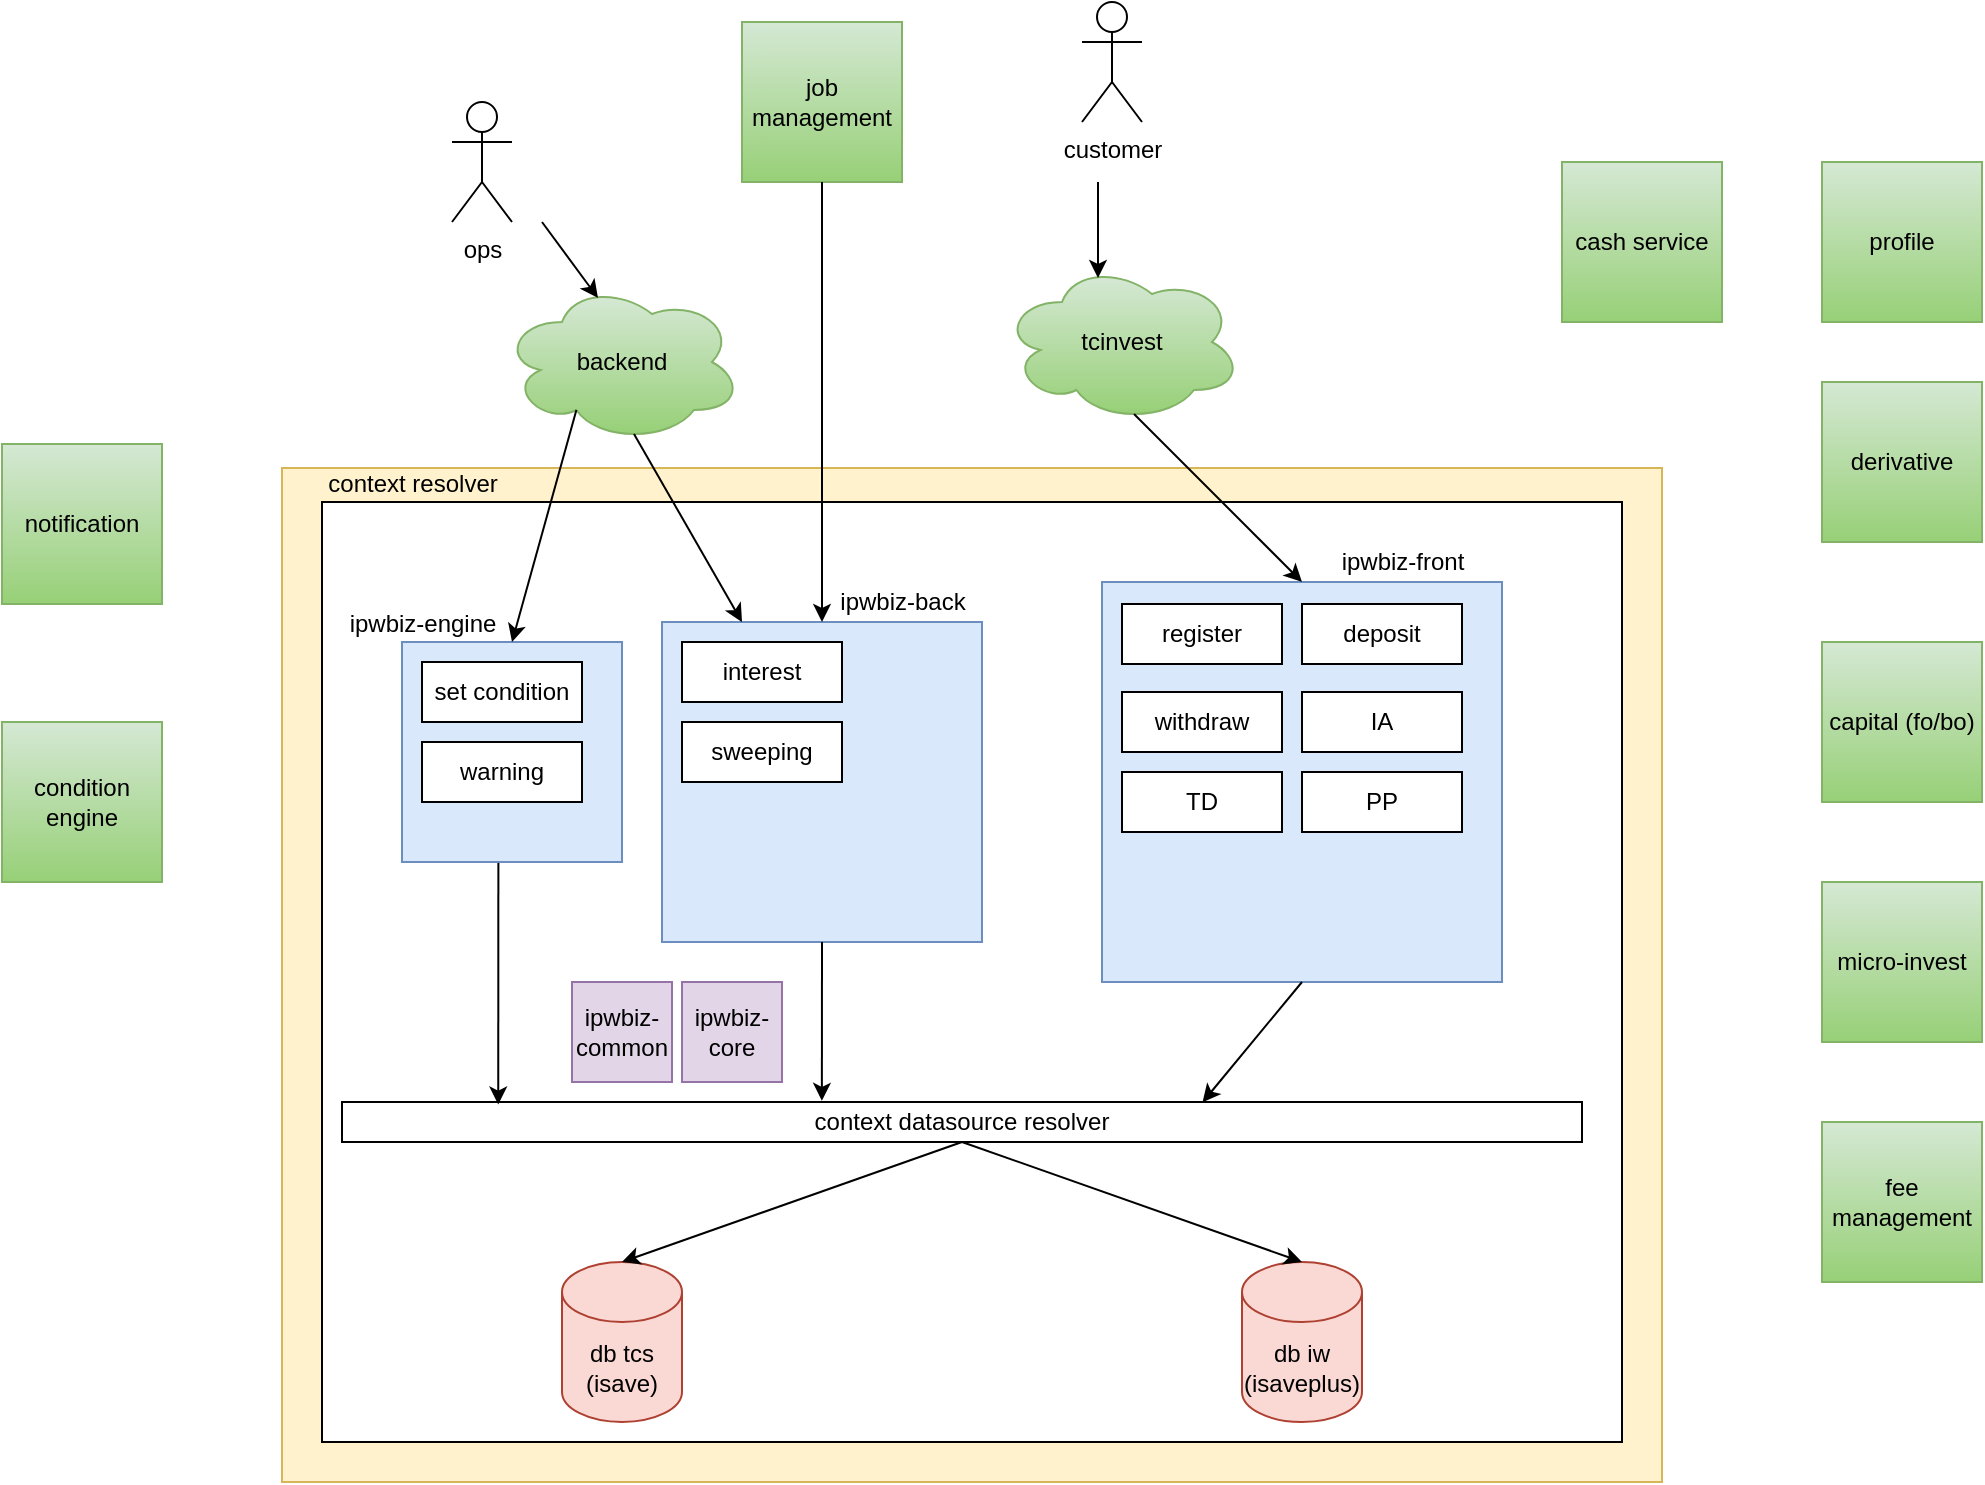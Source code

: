 <mxfile version="20.8.17" type="github">
  <diagram name="Page-1" id="CuIOyepShDtRep_bbHt4">
    <mxGraphModel dx="2212" dy="807" grid="1" gridSize="10" guides="1" tooltips="1" connect="1" arrows="1" fold="1" page="1" pageScale="1" pageWidth="850" pageHeight="1100" math="0" shadow="0">
      <root>
        <mxCell id="0" />
        <mxCell id="1" parent="0" />
        <mxCell id="YSir1D6mhCq9qJEjGifS-20" value="" style="rounded=0;whiteSpace=wrap;html=1;fillColor=#fff2cc;strokeColor=#d6b656;" vertex="1" parent="1">
          <mxGeometry x="50" y="283" width="690" height="507" as="geometry" />
        </mxCell>
        <mxCell id="YSir1D6mhCq9qJEjGifS-39" value="" style="rounded=0;whiteSpace=wrap;html=1;" vertex="1" parent="1">
          <mxGeometry x="70" y="300" width="650" height="470" as="geometry" />
        </mxCell>
        <mxCell id="YSir1D6mhCq9qJEjGifS-2" value="" style="whiteSpace=wrap;html=1;aspect=fixed;fillColor=#dae8fc;strokeColor=#6c8ebf;" vertex="1" parent="1">
          <mxGeometry x="110" y="370" width="110" height="110" as="geometry" />
        </mxCell>
        <mxCell id="YSir1D6mhCq9qJEjGifS-3" value="" style="whiteSpace=wrap;html=1;aspect=fixed;fillColor=#dae8fc;strokeColor=#6c8ebf;" vertex="1" parent="1">
          <mxGeometry x="460" y="340" width="200" height="200" as="geometry" />
        </mxCell>
        <mxCell id="YSir1D6mhCq9qJEjGifS-4" value="" style="whiteSpace=wrap;html=1;aspect=fixed;fillColor=#dae8fc;strokeColor=#6c8ebf;" vertex="1" parent="1">
          <mxGeometry x="240" y="360" width="160" height="160" as="geometry" />
        </mxCell>
        <mxCell id="YSir1D6mhCq9qJEjGifS-5" value="tcinvest" style="ellipse;shape=cloud;whiteSpace=wrap;html=1;fillColor=#d5e8d4;gradientColor=#97d077;strokeColor=#82b366;" vertex="1" parent="1">
          <mxGeometry x="410" y="180" width="120" height="80" as="geometry" />
        </mxCell>
        <mxCell id="YSir1D6mhCq9qJEjGifS-6" value="customer" style="shape=umlActor;verticalLabelPosition=bottom;verticalAlign=top;html=1;outlineConnect=0;" vertex="1" parent="1">
          <mxGeometry x="450" y="50" width="30" height="60" as="geometry" />
        </mxCell>
        <mxCell id="YSir1D6mhCq9qJEjGifS-7" value="" style="endArrow=classic;html=1;rounded=0;entryX=0.4;entryY=0.1;entryDx=0;entryDy=0;entryPerimeter=0;" edge="1" parent="1" target="YSir1D6mhCq9qJEjGifS-5">
          <mxGeometry width="50" height="50" relative="1" as="geometry">
            <mxPoint x="458" y="140" as="sourcePoint" />
            <mxPoint x="460" y="290" as="targetPoint" />
          </mxGeometry>
        </mxCell>
        <mxCell id="YSir1D6mhCq9qJEjGifS-8" value="backend" style="ellipse;shape=cloud;whiteSpace=wrap;html=1;fillColor=#d5e8d4;gradientColor=#97d077;strokeColor=#82b366;" vertex="1" parent="1">
          <mxGeometry x="160" y="190" width="120" height="80" as="geometry" />
        </mxCell>
        <mxCell id="YSir1D6mhCq9qJEjGifS-9" value="ops" style="shape=umlActor;verticalLabelPosition=bottom;verticalAlign=top;html=1;outlineConnect=0;" vertex="1" parent="1">
          <mxGeometry x="135" y="100" width="30" height="60" as="geometry" />
        </mxCell>
        <mxCell id="YSir1D6mhCq9qJEjGifS-14" value="" style="endArrow=classic;html=1;rounded=0;entryX=0.4;entryY=0.1;entryDx=0;entryDy=0;entryPerimeter=0;" edge="1" parent="1" target="YSir1D6mhCq9qJEjGifS-8">
          <mxGeometry width="50" height="50" relative="1" as="geometry">
            <mxPoint x="180" y="160" as="sourcePoint" />
            <mxPoint x="330" y="220" as="targetPoint" />
          </mxGeometry>
        </mxCell>
        <mxCell id="YSir1D6mhCq9qJEjGifS-15" value="db tcs&lt;br&gt;(isave)" style="shape=cylinder3;whiteSpace=wrap;html=1;boundedLbl=1;backgroundOutline=1;size=15;fillColor=#fad9d5;strokeColor=#ae4132;" vertex="1" parent="1">
          <mxGeometry x="190" y="680" width="60" height="80" as="geometry" />
        </mxCell>
        <mxCell id="YSir1D6mhCq9qJEjGifS-16" value="db iw&lt;br&gt;(isaveplus)" style="shape=cylinder3;whiteSpace=wrap;html=1;boundedLbl=1;backgroundOutline=1;size=15;fillColor=#fad9d5;strokeColor=#ae4132;" vertex="1" parent="1">
          <mxGeometry x="530" y="680" width="60" height="80" as="geometry" />
        </mxCell>
        <mxCell id="YSir1D6mhCq9qJEjGifS-25" value="" style="endArrow=classic;html=1;rounded=0;fontSize=12;exitX=0.31;exitY=0.8;exitDx=0;exitDy=0;exitPerimeter=0;entryX=0.5;entryY=0;entryDx=0;entryDy=0;" edge="1" parent="1" source="YSir1D6mhCq9qJEjGifS-8" target="YSir1D6mhCq9qJEjGifS-2">
          <mxGeometry width="50" height="50" relative="1" as="geometry">
            <mxPoint x="270" y="380" as="sourcePoint" />
            <mxPoint x="320" y="330" as="targetPoint" />
          </mxGeometry>
        </mxCell>
        <mxCell id="YSir1D6mhCq9qJEjGifS-26" value="" style="endArrow=classic;html=1;rounded=0;fontSize=12;exitX=0.55;exitY=0.95;exitDx=0;exitDy=0;exitPerimeter=0;entryX=0.25;entryY=0;entryDx=0;entryDy=0;" edge="1" parent="1" source="YSir1D6mhCq9qJEjGifS-8" target="YSir1D6mhCq9qJEjGifS-4">
          <mxGeometry width="50" height="50" relative="1" as="geometry">
            <mxPoint x="270" y="310" as="sourcePoint" />
            <mxPoint x="320" y="260" as="targetPoint" />
          </mxGeometry>
        </mxCell>
        <mxCell id="YSir1D6mhCq9qJEjGifS-27" value="job management" style="whiteSpace=wrap;html=1;aspect=fixed;fillColor=#d5e8d4;gradientColor=#97d077;strokeColor=#82b366;" vertex="1" parent="1">
          <mxGeometry x="280" y="60" width="80" height="80" as="geometry" />
        </mxCell>
        <mxCell id="YSir1D6mhCq9qJEjGifS-28" value="" style="endArrow=classic;html=1;rounded=0;fontSize=12;exitX=0.5;exitY=1;exitDx=0;exitDy=0;entryX=0.5;entryY=0;entryDx=0;entryDy=0;" edge="1" parent="1" source="YSir1D6mhCq9qJEjGifS-27" target="YSir1D6mhCq9qJEjGifS-4">
          <mxGeometry width="50" height="50" relative="1" as="geometry">
            <mxPoint x="300" y="310" as="sourcePoint" />
            <mxPoint x="350" y="260" as="targetPoint" />
          </mxGeometry>
        </mxCell>
        <mxCell id="YSir1D6mhCq9qJEjGifS-30" value="context datasource resolver" style="rounded=0;whiteSpace=wrap;html=1;fontSize=12;" vertex="1" parent="1">
          <mxGeometry x="80" y="600" width="620" height="20" as="geometry" />
        </mxCell>
        <mxCell id="YSir1D6mhCq9qJEjGifS-32" value="" style="endArrow=classic;html=1;rounded=0;fontSize=12;exitX=0.438;exitY=1.004;exitDx=0;exitDy=0;exitPerimeter=0;entryX=0.126;entryY=0.064;entryDx=0;entryDy=0;entryPerimeter=0;" edge="1" parent="1" source="YSir1D6mhCq9qJEjGifS-2" target="YSir1D6mhCq9qJEjGifS-30">
          <mxGeometry width="50" height="50" relative="1" as="geometry">
            <mxPoint x="330" y="630" as="sourcePoint" />
            <mxPoint x="380" y="580" as="targetPoint" />
          </mxGeometry>
        </mxCell>
        <mxCell id="YSir1D6mhCq9qJEjGifS-33" value="" style="endArrow=classic;html=1;rounded=0;fontSize=12;exitX=0.5;exitY=1;exitDx=0;exitDy=0;entryX=0.387;entryY=-0.029;entryDx=0;entryDy=0;entryPerimeter=0;" edge="1" parent="1" source="YSir1D6mhCq9qJEjGifS-4" target="YSir1D6mhCq9qJEjGifS-30">
          <mxGeometry width="50" height="50" relative="1" as="geometry">
            <mxPoint x="330" y="630" as="sourcePoint" />
            <mxPoint x="380" y="580" as="targetPoint" />
          </mxGeometry>
        </mxCell>
        <mxCell id="YSir1D6mhCq9qJEjGifS-34" value="" style="endArrow=classic;html=1;rounded=0;fontSize=12;exitX=0.5;exitY=1;exitDx=0;exitDy=0;entryX=0.694;entryY=0.008;entryDx=0;entryDy=0;entryPerimeter=0;" edge="1" parent="1" source="YSir1D6mhCq9qJEjGifS-3" target="YSir1D6mhCq9qJEjGifS-30">
          <mxGeometry width="50" height="50" relative="1" as="geometry">
            <mxPoint x="330" y="630" as="sourcePoint" />
            <mxPoint x="380" y="580" as="targetPoint" />
          </mxGeometry>
        </mxCell>
        <mxCell id="YSir1D6mhCq9qJEjGifS-35" value="" style="endArrow=classic;html=1;rounded=0;fontSize=12;entryX=0.5;entryY=0;entryDx=0;entryDy=0;entryPerimeter=0;exitX=0.5;exitY=1;exitDx=0;exitDy=0;" edge="1" parent="1" source="YSir1D6mhCq9qJEjGifS-30" target="YSir1D6mhCq9qJEjGifS-15">
          <mxGeometry width="50" height="50" relative="1" as="geometry">
            <mxPoint x="330" y="630" as="sourcePoint" />
            <mxPoint x="380" y="580" as="targetPoint" />
          </mxGeometry>
        </mxCell>
        <mxCell id="YSir1D6mhCq9qJEjGifS-36" value="" style="endArrow=classic;html=1;rounded=0;fontSize=12;entryX=0.5;entryY=0;entryDx=0;entryDy=0;entryPerimeter=0;" edge="1" parent="1" target="YSir1D6mhCq9qJEjGifS-16">
          <mxGeometry width="50" height="50" relative="1" as="geometry">
            <mxPoint x="390" y="620" as="sourcePoint" />
            <mxPoint x="380" y="580" as="targetPoint" />
          </mxGeometry>
        </mxCell>
        <mxCell id="YSir1D6mhCq9qJEjGifS-37" value="" style="endArrow=classic;html=1;rounded=0;fontSize=12;exitX=0.55;exitY=0.95;exitDx=0;exitDy=0;exitPerimeter=0;entryX=0.5;entryY=0;entryDx=0;entryDy=0;" edge="1" parent="1" source="YSir1D6mhCq9qJEjGifS-5" target="YSir1D6mhCq9qJEjGifS-3">
          <mxGeometry width="50" height="50" relative="1" as="geometry">
            <mxPoint x="370" y="440" as="sourcePoint" />
            <mxPoint x="420" y="390" as="targetPoint" />
          </mxGeometry>
        </mxCell>
        <mxCell id="YSir1D6mhCq9qJEjGifS-41" value="&lt;span style=&quot;font-weight: normal;&quot;&gt;context resolver&lt;/span&gt;" style="text;strokeColor=none;fillColor=none;html=1;fontSize=12;fontStyle=1;verticalAlign=middle;align=center;" vertex="1" parent="1">
          <mxGeometry x="65" y="271" width="100" height="40" as="geometry" />
        </mxCell>
        <mxCell id="YSir1D6mhCq9qJEjGifS-42" value="cash service" style="whiteSpace=wrap;html=1;aspect=fixed;fillColor=#d5e8d4;gradientColor=#97d077;strokeColor=#82b366;" vertex="1" parent="1">
          <mxGeometry x="690" y="130" width="80" height="80" as="geometry" />
        </mxCell>
        <mxCell id="YSir1D6mhCq9qJEjGifS-43" value="derivative" style="whiteSpace=wrap;html=1;aspect=fixed;fillColor=#d5e8d4;gradientColor=#97d077;strokeColor=#82b366;" vertex="1" parent="1">
          <mxGeometry x="820" y="240" width="80" height="80" as="geometry" />
        </mxCell>
        <mxCell id="YSir1D6mhCq9qJEjGifS-44" value="capital (fo/bo)" style="whiteSpace=wrap;html=1;aspect=fixed;fillColor=#d5e8d4;gradientColor=#97d077;strokeColor=#82b366;" vertex="1" parent="1">
          <mxGeometry x="820" y="370" width="80" height="80" as="geometry" />
        </mxCell>
        <mxCell id="YSir1D6mhCq9qJEjGifS-45" value="micro-invest" style="whiteSpace=wrap;html=1;aspect=fixed;fillColor=#d5e8d4;gradientColor=#97d077;strokeColor=#82b366;" vertex="1" parent="1">
          <mxGeometry x="820" y="490" width="80" height="80" as="geometry" />
        </mxCell>
        <mxCell id="YSir1D6mhCq9qJEjGifS-46" value="fee management" style="whiteSpace=wrap;html=1;aspect=fixed;fillColor=#d5e8d4;gradientColor=#97d077;strokeColor=#82b366;" vertex="1" parent="1">
          <mxGeometry x="820" y="610" width="80" height="80" as="geometry" />
        </mxCell>
        <mxCell id="YSir1D6mhCq9qJEjGifS-47" value="condition engine" style="whiteSpace=wrap;html=1;aspect=fixed;fillColor=#d5e8d4;gradientColor=#97d077;strokeColor=#82b366;" vertex="1" parent="1">
          <mxGeometry x="-90" y="410" width="80" height="80" as="geometry" />
        </mxCell>
        <mxCell id="YSir1D6mhCq9qJEjGifS-48" value="profile" style="whiteSpace=wrap;html=1;aspect=fixed;fillColor=#d5e8d4;gradientColor=#97d077;strokeColor=#82b366;" vertex="1" parent="1">
          <mxGeometry x="820" y="130" width="80" height="80" as="geometry" />
        </mxCell>
        <mxCell id="YSir1D6mhCq9qJEjGifS-49" value="notification" style="whiteSpace=wrap;html=1;aspect=fixed;fillColor=#d5e8d4;gradientColor=#97d077;strokeColor=#82b366;" vertex="1" parent="1">
          <mxGeometry x="-90" y="271" width="80" height="80" as="geometry" />
        </mxCell>
        <mxCell id="YSir1D6mhCq9qJEjGifS-52" value="deposit" style="rounded=0;whiteSpace=wrap;html=1;fontSize=12;" vertex="1" parent="1">
          <mxGeometry x="560" y="351" width="80" height="30" as="geometry" />
        </mxCell>
        <mxCell id="YSir1D6mhCq9qJEjGifS-54" value="withdraw" style="rounded=0;whiteSpace=wrap;html=1;fontSize=12;" vertex="1" parent="1">
          <mxGeometry x="470" y="395" width="80" height="30" as="geometry" />
        </mxCell>
        <mxCell id="YSir1D6mhCq9qJEjGifS-55" value="TD" style="rounded=0;whiteSpace=wrap;html=1;fontSize=12;" vertex="1" parent="1">
          <mxGeometry x="470" y="435" width="80" height="30" as="geometry" />
        </mxCell>
        <mxCell id="YSir1D6mhCq9qJEjGifS-56" value="&lt;span style=&quot;font-weight: normal;&quot;&gt;ipwbiz-front&lt;/span&gt;" style="text;strokeColor=none;fillColor=none;html=1;fontSize=12;fontStyle=1;verticalAlign=middle;align=center;" vertex="1" parent="1">
          <mxGeometry x="560" y="310" width="100" height="40" as="geometry" />
        </mxCell>
        <mxCell id="YSir1D6mhCq9qJEjGifS-57" value="IA" style="rounded=0;whiteSpace=wrap;html=1;fontSize=12;" vertex="1" parent="1">
          <mxGeometry x="560" y="395" width="80" height="30" as="geometry" />
        </mxCell>
        <mxCell id="YSir1D6mhCq9qJEjGifS-58" value="sweeping" style="rounded=0;whiteSpace=wrap;html=1;fontSize=12;" vertex="1" parent="1">
          <mxGeometry x="250" y="410" width="80" height="30" as="geometry" />
        </mxCell>
        <mxCell id="YSir1D6mhCq9qJEjGifS-59" value="PP" style="rounded=0;whiteSpace=wrap;html=1;fontSize=12;" vertex="1" parent="1">
          <mxGeometry x="560" y="435" width="80" height="30" as="geometry" />
        </mxCell>
        <mxCell id="YSir1D6mhCq9qJEjGifS-60" value="interest" style="rounded=0;whiteSpace=wrap;html=1;fontSize=12;" vertex="1" parent="1">
          <mxGeometry x="250" y="370" width="80" height="30" as="geometry" />
        </mxCell>
        <mxCell id="YSir1D6mhCq9qJEjGifS-62" value="&lt;span style=&quot;font-weight: normal;&quot;&gt;ipwbiz-back&lt;/span&gt;" style="text;strokeColor=none;fillColor=none;html=1;fontSize=12;fontStyle=1;verticalAlign=middle;align=center;" vertex="1" parent="1">
          <mxGeometry x="310" y="330" width="100" height="40" as="geometry" />
        </mxCell>
        <mxCell id="YSir1D6mhCq9qJEjGifS-63" value="register" style="rounded=0;whiteSpace=wrap;html=1;fontSize=12;" vertex="1" parent="1">
          <mxGeometry x="470" y="351" width="80" height="30" as="geometry" />
        </mxCell>
        <mxCell id="YSir1D6mhCq9qJEjGifS-64" value="warning" style="rounded=0;whiteSpace=wrap;html=1;fontSize=12;" vertex="1" parent="1">
          <mxGeometry x="120" y="420" width="80" height="30" as="geometry" />
        </mxCell>
        <mxCell id="YSir1D6mhCq9qJEjGifS-65" value="&lt;span style=&quot;font-weight: normal;&quot;&gt;ipwbiz-engine&lt;/span&gt;" style="text;strokeColor=none;fillColor=none;html=1;fontSize=12;fontStyle=1;verticalAlign=middle;align=center;" vertex="1" parent="1">
          <mxGeometry x="70" y="341" width="100" height="40" as="geometry" />
        </mxCell>
        <mxCell id="YSir1D6mhCq9qJEjGifS-66" value="set condition" style="rounded=0;whiteSpace=wrap;html=1;fontSize=12;" vertex="1" parent="1">
          <mxGeometry x="120" y="380" width="80" height="30" as="geometry" />
        </mxCell>
        <mxCell id="YSir1D6mhCq9qJEjGifS-67" value="ipwbiz-common" style="whiteSpace=wrap;html=1;aspect=fixed;fontSize=12;fillColor=#e1d5e7;strokeColor=#9673a6;" vertex="1" parent="1">
          <mxGeometry x="195" y="540" width="50" height="50" as="geometry" />
        </mxCell>
        <mxCell id="YSir1D6mhCq9qJEjGifS-69" value="ipwbiz-core" style="whiteSpace=wrap;html=1;aspect=fixed;fontSize=12;fillColor=#e1d5e7;strokeColor=#9673a6;" vertex="1" parent="1">
          <mxGeometry x="250" y="540" width="50" height="50" as="geometry" />
        </mxCell>
      </root>
    </mxGraphModel>
  </diagram>
</mxfile>
